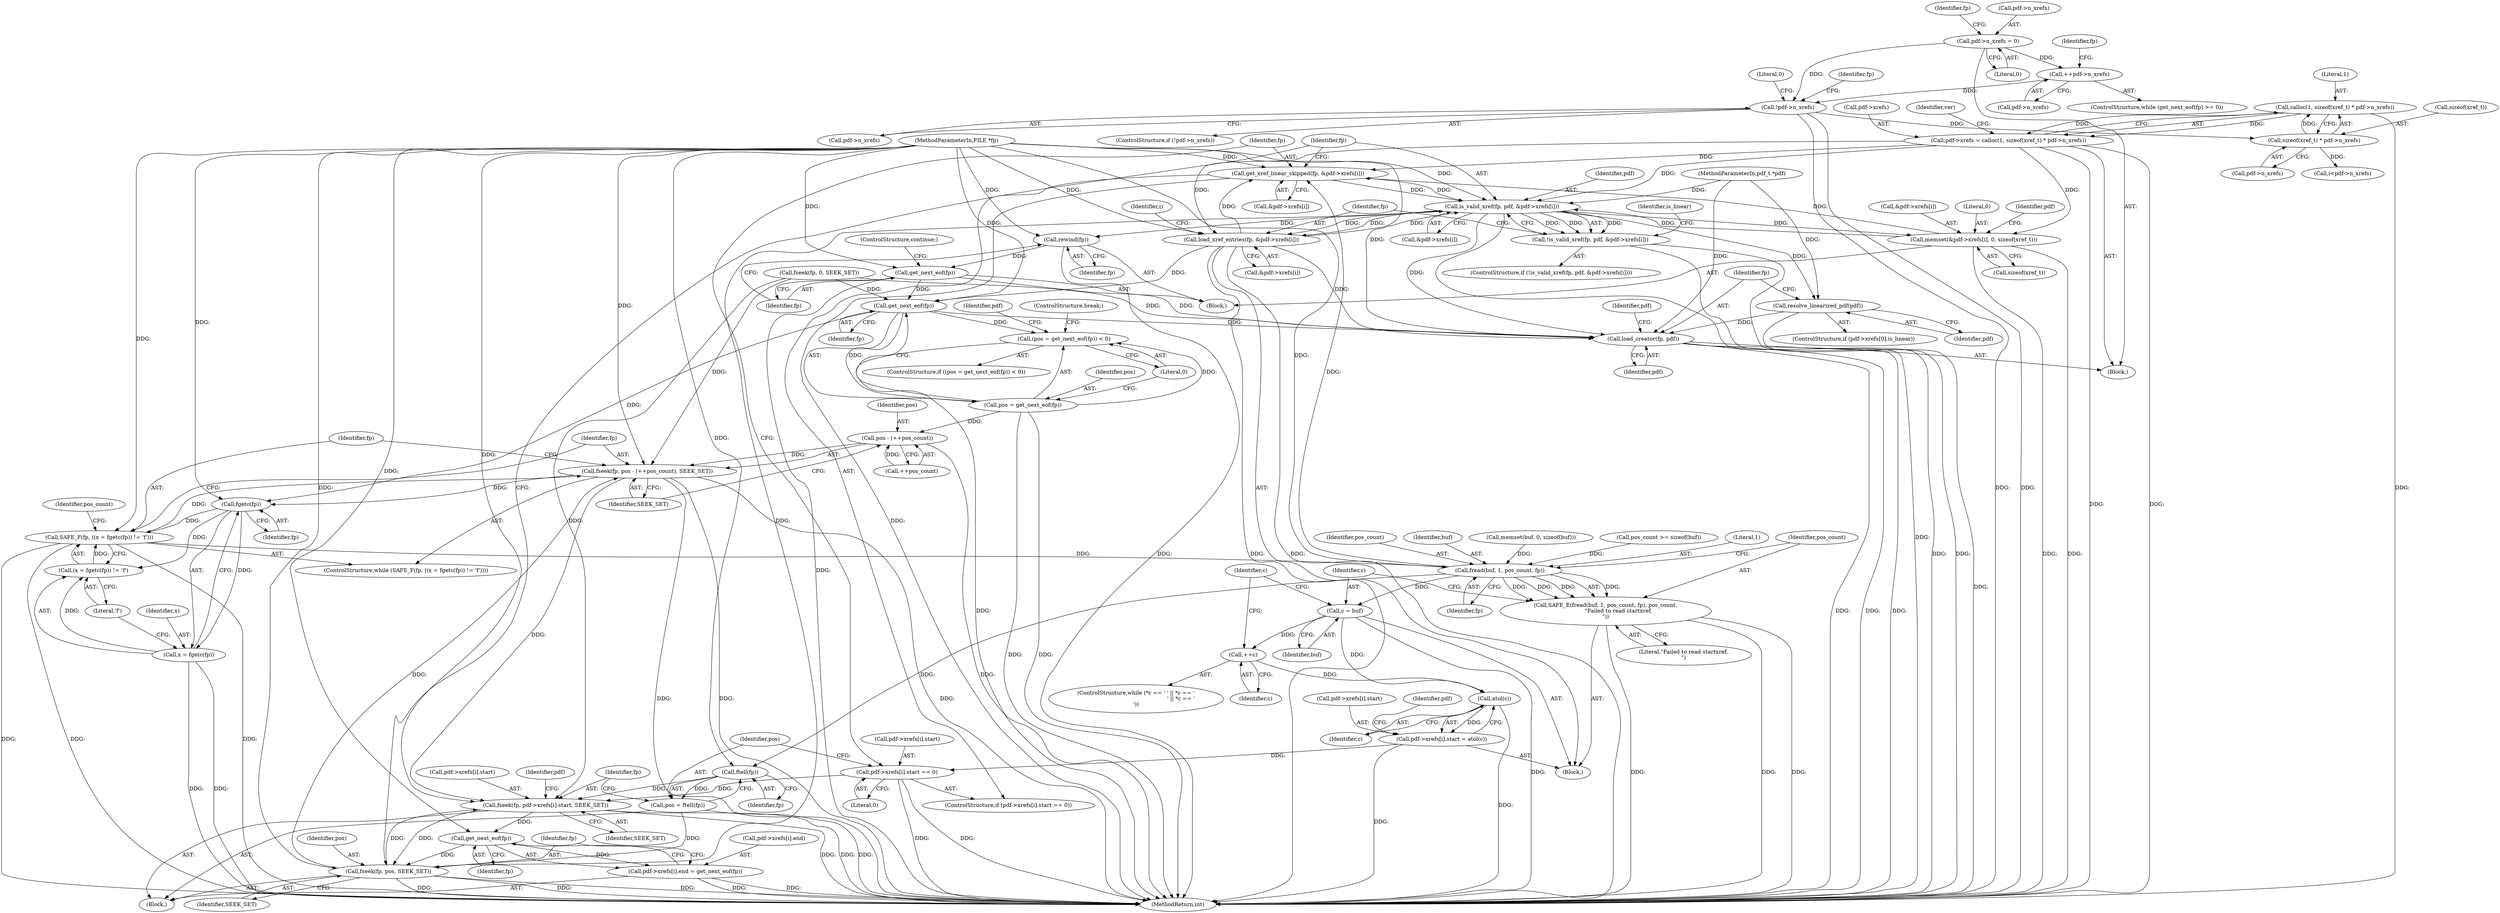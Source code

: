 digraph "0_pdfresurrect_0c4120fffa3dffe97b95c486a120eded82afe8a6_7@API" {
"1000163" [label="(Call,calloc(1, sizeof(xref_t) * pdf->n_xrefs))"];
"1000165" [label="(Call,sizeof(xref_t) * pdf->n_xrefs)"];
"1000149" [label="(Call,!pdf->n_xrefs)"];
"1000144" [label="(Call,++pdf->n_xrefs)"];
"1000130" [label="(Call,pdf->n_xrefs = 0)"];
"1000159" [label="(Call,pdf->xrefs = calloc(1, sizeof(xref_t) * pdf->n_xrefs))"];
"1000287" [label="(Call,get_xref_linear_skipped(fp, &pdf->xrefs[i]))"];
"1000327" [label="(Call,is_valid_xref(fp, pdf, &pdf->xrefs[i]))"];
"1000326" [label="(Call,!is_valid_xref(fp, pdf, &pdf->xrefs[i]))"];
"1000346" [label="(Call,memset(&pdf->xrefs[i], 0, sizeof(xref_t)))"];
"1000365" [label="(Call,rewind(fp))"];
"1000367" [label="(Call,get_next_eof(fp))"];
"1000190" [label="(Call,get_next_eof(fp))"];
"1000187" [label="(Call,(pos = get_next_eof(fp)) < 0)"];
"1000188" [label="(Call,pos = get_next_eof(fp))"];
"1000218" [label="(Call,pos - (++pos_count))"];
"1000216" [label="(Call,fseek(fp, pos - (++pos_count), SEEK_SET))"];
"1000213" [label="(Call,fgetc(fp))"];
"1000208" [label="(Call,SAFE_F(fp, ((x = fgetc(fp)) != 'f')))"];
"1000240" [label="(Call,fread(buf, 1, pos_count, fp))"];
"1000239" [label="(Call,SAFE_E(fread(buf, 1, pos_count, fp), pos_count,\n               \"Failed to read startxref.\n\"))"];
"1000247" [label="(Call,c = buf)"];
"1000265" [label="(Call,++c)"];
"1000275" [label="(Call,atol(c))"];
"1000267" [label="(Call,pdf->xrefs[i].start = atol(c))"];
"1000278" [label="(Call,pdf->xrefs[i].start == 0)"];
"1000301" [label="(Call,fseek(fp, pdf->xrefs[i].start, SEEK_SET))"];
"1000319" [label="(Call,get_next_eof(fp))"];
"1000311" [label="(Call,pdf->xrefs[i].end = get_next_eof(fp))"];
"1000321" [label="(Call,fseek(fp, pos, SEEK_SET))"];
"1000299" [label="(Call,ftell(fp))"];
"1000297" [label="(Call,pos = ftell(fp))"];
"1000210" [label="(Call,(x = fgetc(fp)) != 'f')"];
"1000211" [label="(Call,x = fgetc(fp))"];
"1000388" [label="(Call,load_creator(fp, pdf))"];
"1000370" [label="(Call,load_xref_entries(fp, &pdf->xrefs[i]))"];
"1000386" [label="(Call,resolve_linearized_pdf(pdf))"];
"1000242" [label="(Literal,1)"];
"1000326" [label="(Call,!is_valid_xref(fp, pdf, &pdf->xrefs[i]))"];
"1000243" [label="(Identifier,pos_count)"];
"1000220" [label="(Call,++pos_count)"];
"1000315" [label="(Identifier,pdf)"];
"1000311" [label="(Call,pdf->xrefs[i].end = get_next_eof(fp))"];
"1000186" [label="(ControlStructure,if ((pos = get_next_eof(fp)) < 0))"];
"1000212" [label="(Identifier,x)"];
"1000386" [label="(Call,resolve_linearized_pdf(pdf))"];
"1000301" [label="(Call,fseek(fp, pdf->xrefs[i].start, SEEK_SET))"];
"1000277" [label="(ControlStructure,if (pdf->xrefs[i].start == 0))"];
"1000117" [label="(MethodParameterIn,pdf_t *pdf)"];
"1000213" [label="(Call,fgetc(fp))"];
"1000210" [label="(Call,(x = fgetc(fp)) != 'f')"];
"1000219" [label="(Identifier,pos)"];
"1000156" [label="(Identifier,fp)"];
"1000118" [label="(Block,)"];
"1000390" [label="(Identifier,pdf)"];
"1000346" [label="(Call,memset(&pdf->xrefs[i], 0, sizeof(xref_t)))"];
"1000211" [label="(Call,x = fgetc(fp))"];
"1000178" [label="(Call,i<pdf->n_xrefs)"];
"1000217" [label="(Identifier,fp)"];
"1000240" [label="(Call,fread(buf, 1, pos_count, fp))"];
"1000265" [label="(Call,++c)"];
"1000275" [label="(Call,atol(c))"];
"1000116" [label="(MethodParameterIn,FILE *fp)"];
"1000241" [label="(Identifier,buf)"];
"1000154" [label="(Literal,0)"];
"1000145" [label="(Call,pdf->n_xrefs)"];
"1000209" [label="(Identifier,fp)"];
"1000234" [label="(Call,memset(buf, 0, sizeof(buf)))"];
"1000395" [label="(MethodReturn,int)"];
"1000328" [label="(Identifier,fp)"];
"1000144" [label="(Call,++pdf->n_xrefs)"];
"1000325" [label="(ControlStructure,if (!is_valid_xref(fp, pdf, &pdf->xrefs[i])))"];
"1000287" [label="(Call,get_xref_linear_skipped(fp, &pdf->xrefs[i]))"];
"1000321" [label="(Call,fseek(fp, pos, SEEK_SET))"];
"1000319" [label="(Call,get_next_eof(fp))"];
"1000247" [label="(Call,c = buf)"];
"1000367" [label="(Call,get_next_eof(fp))"];
"1000297" [label="(Call,pos = ftell(fp))"];
"1000371" [label="(Identifier,fp)"];
"1000215" [label="(Literal,'f')"];
"1000248" [label="(Identifier,c)"];
"1000323" [label="(Identifier,pos)"];
"1000189" [label="(Identifier,pos)"];
"1000142" [label="(Identifier,fp)"];
"1000164" [label="(Literal,1)"];
"1000136" [label="(Identifier,fp)"];
"1000160" [label="(Call,pdf->xrefs)"];
"1000216" [label="(Call,fseek(fp, pos - (++pos_count), SEEK_SET))"];
"1000245" [label="(Identifier,pos_count)"];
"1000168" [label="(Call,pdf->n_xrefs)"];
"1000149" [label="(Call,!pdf->n_xrefs)"];
"1000244" [label="(Identifier,fp)"];
"1000365" [label="(Call,rewind(fp))"];
"1000288" [label="(Identifier,fp)"];
"1000192" [label="(Literal,0)"];
"1000378" [label="(ControlStructure,if (pdf->xrefs[0].is_linear))"];
"1000310" [label="(Identifier,SEEK_SET)"];
"1000296" [label="(Block,)"];
"1000279" [label="(Call,pdf->xrefs[i].start)"];
"1000387" [label="(Identifier,pdf)"];
"1000370" [label="(Call,load_xref_entries(fp, &pdf->xrefs[i]))"];
"1000250" [label="(ControlStructure,while (*c == ' ' || *c == '\n' || *c == '\r'))"];
"1000224" [label="(Call,pos_count >= sizeof(buf))"];
"1000330" [label="(Call,&pdf->xrefs[i])"];
"1000130" [label="(Call,pdf->n_xrefs = 0)"];
"1000360" [label="(Identifier,pdf)"];
"1000372" [label="(Call,&pdf->xrefs[i])"];
"1000222" [label="(Identifier,SEEK_SET)"];
"1000249" [label="(Identifier,buf)"];
"1000155" [label="(Call,fseek(fp, 0, SEEK_SET))"];
"1000303" [label="(Call,pdf->xrefs[i].start)"];
"1000190" [label="(Call,get_next_eof(fp))"];
"1000148" [label="(ControlStructure,if (!pdf->n_xrefs))"];
"1000289" [label="(Call,&pdf->xrefs[i])"];
"1000354" [label="(Call,sizeof(xref_t))"];
"1000299" [label="(Call,ftell(fp))"];
"1000320" [label="(Identifier,fp)"];
"1000393" [label="(Identifier,pdf)"];
"1000300" [label="(Identifier,fp)"];
"1000131" [label="(Call,pdf->n_xrefs)"];
"1000282" [label="(Identifier,pdf)"];
"1000347" [label="(Call,&pdf->xrefs[i])"];
"1000329" [label="(Identifier,pdf)"];
"1000338" [label="(Identifier,is_linear)"];
"1000268" [label="(Call,pdf->xrefs[i].start)"];
"1000368" [label="(Identifier,fp)"];
"1000134" [label="(Literal,0)"];
"1000276" [label="(Identifier,c)"];
"1000150" [label="(Call,pdf->n_xrefs)"];
"1000336" [label="(Block,)"];
"1000208" [label="(Call,SAFE_F(fp, ((x = fgetc(fp)) != 'f')))"];
"1000389" [label="(Identifier,fp)"];
"1000324" [label="(Identifier,SEEK_SET)"];
"1000369" [label="(ControlStructure,continue;)"];
"1000254" [label="(Identifier,c)"];
"1000327" [label="(Call,is_valid_xref(fp, pdf, &pdf->xrefs[i]))"];
"1000278" [label="(Call,pdf->xrefs[i].start == 0)"];
"1000139" [label="(ControlStructure,while (get_next_eof(fp) >= 0))"];
"1000166" [label="(Call,sizeof(xref_t))"];
"1000388" [label="(Call,load_creator(fp, pdf))"];
"1000188" [label="(Call,pos = get_next_eof(fp))"];
"1000198" [label="(Identifier,pdf)"];
"1000246" [label="(Literal,\"Failed to read startxref.\n\")"];
"1000267" [label="(Call,pdf->xrefs[i].start = atol(c))"];
"1000191" [label="(Identifier,fp)"];
"1000225" [label="(Identifier,pos_count)"];
"1000165" [label="(Call,sizeof(xref_t) * pdf->n_xrefs)"];
"1000286" [label="(Literal,0)"];
"1000184" [label="(Identifier,i)"];
"1000353" [label="(Literal,0)"];
"1000214" [label="(Identifier,fp)"];
"1000298" [label="(Identifier,pos)"];
"1000312" [label="(Call,pdf->xrefs[i].end)"];
"1000266" [label="(Identifier,c)"];
"1000207" [label="(ControlStructure,while (SAFE_F(fp, ((x = fgetc(fp)) != 'f'))))"];
"1000159" [label="(Call,pdf->xrefs = calloc(1, sizeof(xref_t) * pdf->n_xrefs))"];
"1000187" [label="(Call,(pos = get_next_eof(fp)) < 0)"];
"1000163" [label="(Call,calloc(1, sizeof(xref_t) * pdf->n_xrefs))"];
"1000322" [label="(Identifier,fp)"];
"1000218" [label="(Call,pos - (++pos_count))"];
"1000172" [label="(Identifier,ver)"];
"1000185" [label="(Block,)"];
"1000193" [label="(ControlStructure,break;)"];
"1000302" [label="(Identifier,fp)"];
"1000239" [label="(Call,SAFE_E(fread(buf, 1, pos_count, fp), pos_count,\n               \"Failed to read startxref.\n\"))"];
"1000366" [label="(Identifier,fp)"];
"1000163" -> "1000159"  [label="AST: "];
"1000163" -> "1000165"  [label="CFG: "];
"1000164" -> "1000163"  [label="AST: "];
"1000165" -> "1000163"  [label="AST: "];
"1000159" -> "1000163"  [label="CFG: "];
"1000163" -> "1000395"  [label="DDG: "];
"1000163" -> "1000159"  [label="DDG: "];
"1000163" -> "1000159"  [label="DDG: "];
"1000165" -> "1000163"  [label="DDG: "];
"1000165" -> "1000168"  [label="CFG: "];
"1000166" -> "1000165"  [label="AST: "];
"1000168" -> "1000165"  [label="AST: "];
"1000149" -> "1000165"  [label="DDG: "];
"1000165" -> "1000178"  [label="DDG: "];
"1000149" -> "1000148"  [label="AST: "];
"1000149" -> "1000150"  [label="CFG: "];
"1000150" -> "1000149"  [label="AST: "];
"1000154" -> "1000149"  [label="CFG: "];
"1000156" -> "1000149"  [label="CFG: "];
"1000149" -> "1000395"  [label="DDG: "];
"1000149" -> "1000395"  [label="DDG: "];
"1000144" -> "1000149"  [label="DDG: "];
"1000130" -> "1000149"  [label="DDG: "];
"1000144" -> "1000139"  [label="AST: "];
"1000144" -> "1000145"  [label="CFG: "];
"1000145" -> "1000144"  [label="AST: "];
"1000142" -> "1000144"  [label="CFG: "];
"1000130" -> "1000144"  [label="DDG: "];
"1000130" -> "1000118"  [label="AST: "];
"1000130" -> "1000134"  [label="CFG: "];
"1000131" -> "1000130"  [label="AST: "];
"1000134" -> "1000130"  [label="AST: "];
"1000136" -> "1000130"  [label="CFG: "];
"1000159" -> "1000118"  [label="AST: "];
"1000160" -> "1000159"  [label="AST: "];
"1000172" -> "1000159"  [label="CFG: "];
"1000159" -> "1000395"  [label="DDG: "];
"1000159" -> "1000395"  [label="DDG: "];
"1000159" -> "1000287"  [label="DDG: "];
"1000159" -> "1000327"  [label="DDG: "];
"1000159" -> "1000346"  [label="DDG: "];
"1000159" -> "1000370"  [label="DDG: "];
"1000287" -> "1000277"  [label="AST: "];
"1000287" -> "1000289"  [label="CFG: "];
"1000288" -> "1000287"  [label="AST: "];
"1000289" -> "1000287"  [label="AST: "];
"1000328" -> "1000287"  [label="CFG: "];
"1000287" -> "1000395"  [label="DDG: "];
"1000240" -> "1000287"  [label="DDG: "];
"1000116" -> "1000287"  [label="DDG: "];
"1000346" -> "1000287"  [label="DDG: "];
"1000370" -> "1000287"  [label="DDG: "];
"1000287" -> "1000327"  [label="DDG: "];
"1000287" -> "1000327"  [label="DDG: "];
"1000327" -> "1000326"  [label="AST: "];
"1000327" -> "1000330"  [label="CFG: "];
"1000328" -> "1000327"  [label="AST: "];
"1000329" -> "1000327"  [label="AST: "];
"1000330" -> "1000327"  [label="AST: "];
"1000326" -> "1000327"  [label="CFG: "];
"1000327" -> "1000395"  [label="DDG: "];
"1000327" -> "1000326"  [label="DDG: "];
"1000327" -> "1000326"  [label="DDG: "];
"1000327" -> "1000326"  [label="DDG: "];
"1000321" -> "1000327"  [label="DDG: "];
"1000116" -> "1000327"  [label="DDG: "];
"1000117" -> "1000327"  [label="DDG: "];
"1000346" -> "1000327"  [label="DDG: "];
"1000370" -> "1000327"  [label="DDG: "];
"1000327" -> "1000346"  [label="DDG: "];
"1000327" -> "1000365"  [label="DDG: "];
"1000327" -> "1000370"  [label="DDG: "];
"1000327" -> "1000370"  [label="DDG: "];
"1000327" -> "1000386"  [label="DDG: "];
"1000327" -> "1000388"  [label="DDG: "];
"1000326" -> "1000325"  [label="AST: "];
"1000338" -> "1000326"  [label="CFG: "];
"1000371" -> "1000326"  [label="CFG: "];
"1000326" -> "1000395"  [label="DDG: "];
"1000326" -> "1000395"  [label="DDG: "];
"1000346" -> "1000336"  [label="AST: "];
"1000346" -> "1000354"  [label="CFG: "];
"1000347" -> "1000346"  [label="AST: "];
"1000353" -> "1000346"  [label="AST: "];
"1000354" -> "1000346"  [label="AST: "];
"1000360" -> "1000346"  [label="CFG: "];
"1000346" -> "1000395"  [label="DDG: "];
"1000346" -> "1000395"  [label="DDG: "];
"1000365" -> "1000336"  [label="AST: "];
"1000365" -> "1000366"  [label="CFG: "];
"1000366" -> "1000365"  [label="AST: "];
"1000368" -> "1000365"  [label="CFG: "];
"1000365" -> "1000395"  [label="DDG: "];
"1000116" -> "1000365"  [label="DDG: "];
"1000365" -> "1000367"  [label="DDG: "];
"1000367" -> "1000336"  [label="AST: "];
"1000367" -> "1000368"  [label="CFG: "];
"1000368" -> "1000367"  [label="AST: "];
"1000369" -> "1000367"  [label="CFG: "];
"1000367" -> "1000395"  [label="DDG: "];
"1000367" -> "1000190"  [label="DDG: "];
"1000116" -> "1000367"  [label="DDG: "];
"1000367" -> "1000388"  [label="DDG: "];
"1000190" -> "1000188"  [label="AST: "];
"1000190" -> "1000191"  [label="CFG: "];
"1000191" -> "1000190"  [label="AST: "];
"1000188" -> "1000190"  [label="CFG: "];
"1000190" -> "1000187"  [label="DDG: "];
"1000190" -> "1000188"  [label="DDG: "];
"1000155" -> "1000190"  [label="DDG: "];
"1000370" -> "1000190"  [label="DDG: "];
"1000116" -> "1000190"  [label="DDG: "];
"1000190" -> "1000213"  [label="DDG: "];
"1000190" -> "1000388"  [label="DDG: "];
"1000187" -> "1000186"  [label="AST: "];
"1000187" -> "1000192"  [label="CFG: "];
"1000188" -> "1000187"  [label="AST: "];
"1000192" -> "1000187"  [label="AST: "];
"1000193" -> "1000187"  [label="CFG: "];
"1000198" -> "1000187"  [label="CFG: "];
"1000187" -> "1000395"  [label="DDG: "];
"1000188" -> "1000187"  [label="DDG: "];
"1000189" -> "1000188"  [label="AST: "];
"1000192" -> "1000188"  [label="CFG: "];
"1000188" -> "1000395"  [label="DDG: "];
"1000188" -> "1000395"  [label="DDG: "];
"1000188" -> "1000218"  [label="DDG: "];
"1000218" -> "1000216"  [label="AST: "];
"1000218" -> "1000220"  [label="CFG: "];
"1000219" -> "1000218"  [label="AST: "];
"1000220" -> "1000218"  [label="AST: "];
"1000222" -> "1000218"  [label="CFG: "];
"1000218" -> "1000395"  [label="DDG: "];
"1000218" -> "1000216"  [label="DDG: "];
"1000220" -> "1000218"  [label="DDG: "];
"1000216" -> "1000207"  [label="AST: "];
"1000216" -> "1000222"  [label="CFG: "];
"1000217" -> "1000216"  [label="AST: "];
"1000222" -> "1000216"  [label="AST: "];
"1000209" -> "1000216"  [label="CFG: "];
"1000216" -> "1000395"  [label="DDG: "];
"1000216" -> "1000395"  [label="DDG: "];
"1000216" -> "1000395"  [label="DDG: "];
"1000216" -> "1000213"  [label="DDG: "];
"1000208" -> "1000216"  [label="DDG: "];
"1000116" -> "1000216"  [label="DDG: "];
"1000155" -> "1000216"  [label="DDG: "];
"1000321" -> "1000216"  [label="DDG: "];
"1000216" -> "1000301"  [label="DDG: "];
"1000213" -> "1000211"  [label="AST: "];
"1000213" -> "1000214"  [label="CFG: "];
"1000214" -> "1000213"  [label="AST: "];
"1000211" -> "1000213"  [label="CFG: "];
"1000213" -> "1000208"  [label="DDG: "];
"1000213" -> "1000210"  [label="DDG: "];
"1000213" -> "1000211"  [label="DDG: "];
"1000116" -> "1000213"  [label="DDG: "];
"1000208" -> "1000207"  [label="AST: "];
"1000208" -> "1000210"  [label="CFG: "];
"1000209" -> "1000208"  [label="AST: "];
"1000210" -> "1000208"  [label="AST: "];
"1000217" -> "1000208"  [label="CFG: "];
"1000225" -> "1000208"  [label="CFG: "];
"1000208" -> "1000395"  [label="DDG: "];
"1000208" -> "1000395"  [label="DDG: "];
"1000208" -> "1000395"  [label="DDG: "];
"1000116" -> "1000208"  [label="DDG: "];
"1000210" -> "1000208"  [label="DDG: "];
"1000208" -> "1000240"  [label="DDG: "];
"1000240" -> "1000239"  [label="AST: "];
"1000240" -> "1000244"  [label="CFG: "];
"1000241" -> "1000240"  [label="AST: "];
"1000242" -> "1000240"  [label="AST: "];
"1000243" -> "1000240"  [label="AST: "];
"1000244" -> "1000240"  [label="AST: "];
"1000245" -> "1000240"  [label="CFG: "];
"1000240" -> "1000239"  [label="DDG: "];
"1000240" -> "1000239"  [label="DDG: "];
"1000240" -> "1000239"  [label="DDG: "];
"1000240" -> "1000239"  [label="DDG: "];
"1000234" -> "1000240"  [label="DDG: "];
"1000224" -> "1000240"  [label="DDG: "];
"1000116" -> "1000240"  [label="DDG: "];
"1000240" -> "1000247"  [label="DDG: "];
"1000240" -> "1000299"  [label="DDG: "];
"1000239" -> "1000185"  [label="AST: "];
"1000239" -> "1000246"  [label="CFG: "];
"1000245" -> "1000239"  [label="AST: "];
"1000246" -> "1000239"  [label="AST: "];
"1000248" -> "1000239"  [label="CFG: "];
"1000239" -> "1000395"  [label="DDG: "];
"1000239" -> "1000395"  [label="DDG: "];
"1000239" -> "1000395"  [label="DDG: "];
"1000247" -> "1000185"  [label="AST: "];
"1000247" -> "1000249"  [label="CFG: "];
"1000248" -> "1000247"  [label="AST: "];
"1000249" -> "1000247"  [label="AST: "];
"1000254" -> "1000247"  [label="CFG: "];
"1000247" -> "1000395"  [label="DDG: "];
"1000247" -> "1000265"  [label="DDG: "];
"1000247" -> "1000275"  [label="DDG: "];
"1000265" -> "1000250"  [label="AST: "];
"1000265" -> "1000266"  [label="CFG: "];
"1000266" -> "1000265"  [label="AST: "];
"1000254" -> "1000265"  [label="CFG: "];
"1000265" -> "1000275"  [label="DDG: "];
"1000275" -> "1000267"  [label="AST: "];
"1000275" -> "1000276"  [label="CFG: "];
"1000276" -> "1000275"  [label="AST: "];
"1000267" -> "1000275"  [label="CFG: "];
"1000275" -> "1000395"  [label="DDG: "];
"1000275" -> "1000267"  [label="DDG: "];
"1000267" -> "1000185"  [label="AST: "];
"1000268" -> "1000267"  [label="AST: "];
"1000282" -> "1000267"  [label="CFG: "];
"1000267" -> "1000395"  [label="DDG: "];
"1000267" -> "1000278"  [label="DDG: "];
"1000278" -> "1000277"  [label="AST: "];
"1000278" -> "1000286"  [label="CFG: "];
"1000279" -> "1000278"  [label="AST: "];
"1000286" -> "1000278"  [label="AST: "];
"1000288" -> "1000278"  [label="CFG: "];
"1000298" -> "1000278"  [label="CFG: "];
"1000278" -> "1000395"  [label="DDG: "];
"1000278" -> "1000395"  [label="DDG: "];
"1000278" -> "1000301"  [label="DDG: "];
"1000301" -> "1000296"  [label="AST: "];
"1000301" -> "1000310"  [label="CFG: "];
"1000302" -> "1000301"  [label="AST: "];
"1000303" -> "1000301"  [label="AST: "];
"1000310" -> "1000301"  [label="AST: "];
"1000315" -> "1000301"  [label="CFG: "];
"1000301" -> "1000395"  [label="DDG: "];
"1000301" -> "1000395"  [label="DDG: "];
"1000299" -> "1000301"  [label="DDG: "];
"1000116" -> "1000301"  [label="DDG: "];
"1000155" -> "1000301"  [label="DDG: "];
"1000321" -> "1000301"  [label="DDG: "];
"1000301" -> "1000319"  [label="DDG: "];
"1000301" -> "1000321"  [label="DDG: "];
"1000319" -> "1000311"  [label="AST: "];
"1000319" -> "1000320"  [label="CFG: "];
"1000320" -> "1000319"  [label="AST: "];
"1000311" -> "1000319"  [label="CFG: "];
"1000319" -> "1000311"  [label="DDG: "];
"1000116" -> "1000319"  [label="DDG: "];
"1000319" -> "1000321"  [label="DDG: "];
"1000311" -> "1000296"  [label="AST: "];
"1000312" -> "1000311"  [label="AST: "];
"1000322" -> "1000311"  [label="CFG: "];
"1000311" -> "1000395"  [label="DDG: "];
"1000311" -> "1000395"  [label="DDG: "];
"1000321" -> "1000296"  [label="AST: "];
"1000321" -> "1000324"  [label="CFG: "];
"1000322" -> "1000321"  [label="AST: "];
"1000323" -> "1000321"  [label="AST: "];
"1000324" -> "1000321"  [label="AST: "];
"1000328" -> "1000321"  [label="CFG: "];
"1000321" -> "1000395"  [label="DDG: "];
"1000321" -> "1000395"  [label="DDG: "];
"1000321" -> "1000395"  [label="DDG: "];
"1000116" -> "1000321"  [label="DDG: "];
"1000297" -> "1000321"  [label="DDG: "];
"1000299" -> "1000297"  [label="AST: "];
"1000299" -> "1000300"  [label="CFG: "];
"1000300" -> "1000299"  [label="AST: "];
"1000297" -> "1000299"  [label="CFG: "];
"1000299" -> "1000297"  [label="DDG: "];
"1000116" -> "1000299"  [label="DDG: "];
"1000297" -> "1000296"  [label="AST: "];
"1000298" -> "1000297"  [label="AST: "];
"1000302" -> "1000297"  [label="CFG: "];
"1000297" -> "1000395"  [label="DDG: "];
"1000210" -> "1000215"  [label="CFG: "];
"1000211" -> "1000210"  [label="AST: "];
"1000215" -> "1000210"  [label="AST: "];
"1000211" -> "1000210"  [label="DDG: "];
"1000212" -> "1000211"  [label="AST: "];
"1000215" -> "1000211"  [label="CFG: "];
"1000211" -> "1000395"  [label="DDG: "];
"1000211" -> "1000395"  [label="DDG: "];
"1000388" -> "1000118"  [label="AST: "];
"1000388" -> "1000390"  [label="CFG: "];
"1000389" -> "1000388"  [label="AST: "];
"1000390" -> "1000388"  [label="AST: "];
"1000393" -> "1000388"  [label="CFG: "];
"1000388" -> "1000395"  [label="DDG: "];
"1000388" -> "1000395"  [label="DDG: "];
"1000388" -> "1000395"  [label="DDG: "];
"1000155" -> "1000388"  [label="DDG: "];
"1000370" -> "1000388"  [label="DDG: "];
"1000116" -> "1000388"  [label="DDG: "];
"1000386" -> "1000388"  [label="DDG: "];
"1000117" -> "1000388"  [label="DDG: "];
"1000370" -> "1000185"  [label="AST: "];
"1000370" -> "1000372"  [label="CFG: "];
"1000371" -> "1000370"  [label="AST: "];
"1000372" -> "1000370"  [label="AST: "];
"1000184" -> "1000370"  [label="CFG: "];
"1000370" -> "1000395"  [label="DDG: "];
"1000370" -> "1000395"  [label="DDG: "];
"1000116" -> "1000370"  [label="DDG: "];
"1000386" -> "1000378"  [label="AST: "];
"1000386" -> "1000387"  [label="CFG: "];
"1000387" -> "1000386"  [label="AST: "];
"1000389" -> "1000386"  [label="CFG: "];
"1000386" -> "1000395"  [label="DDG: "];
"1000117" -> "1000386"  [label="DDG: "];
}
